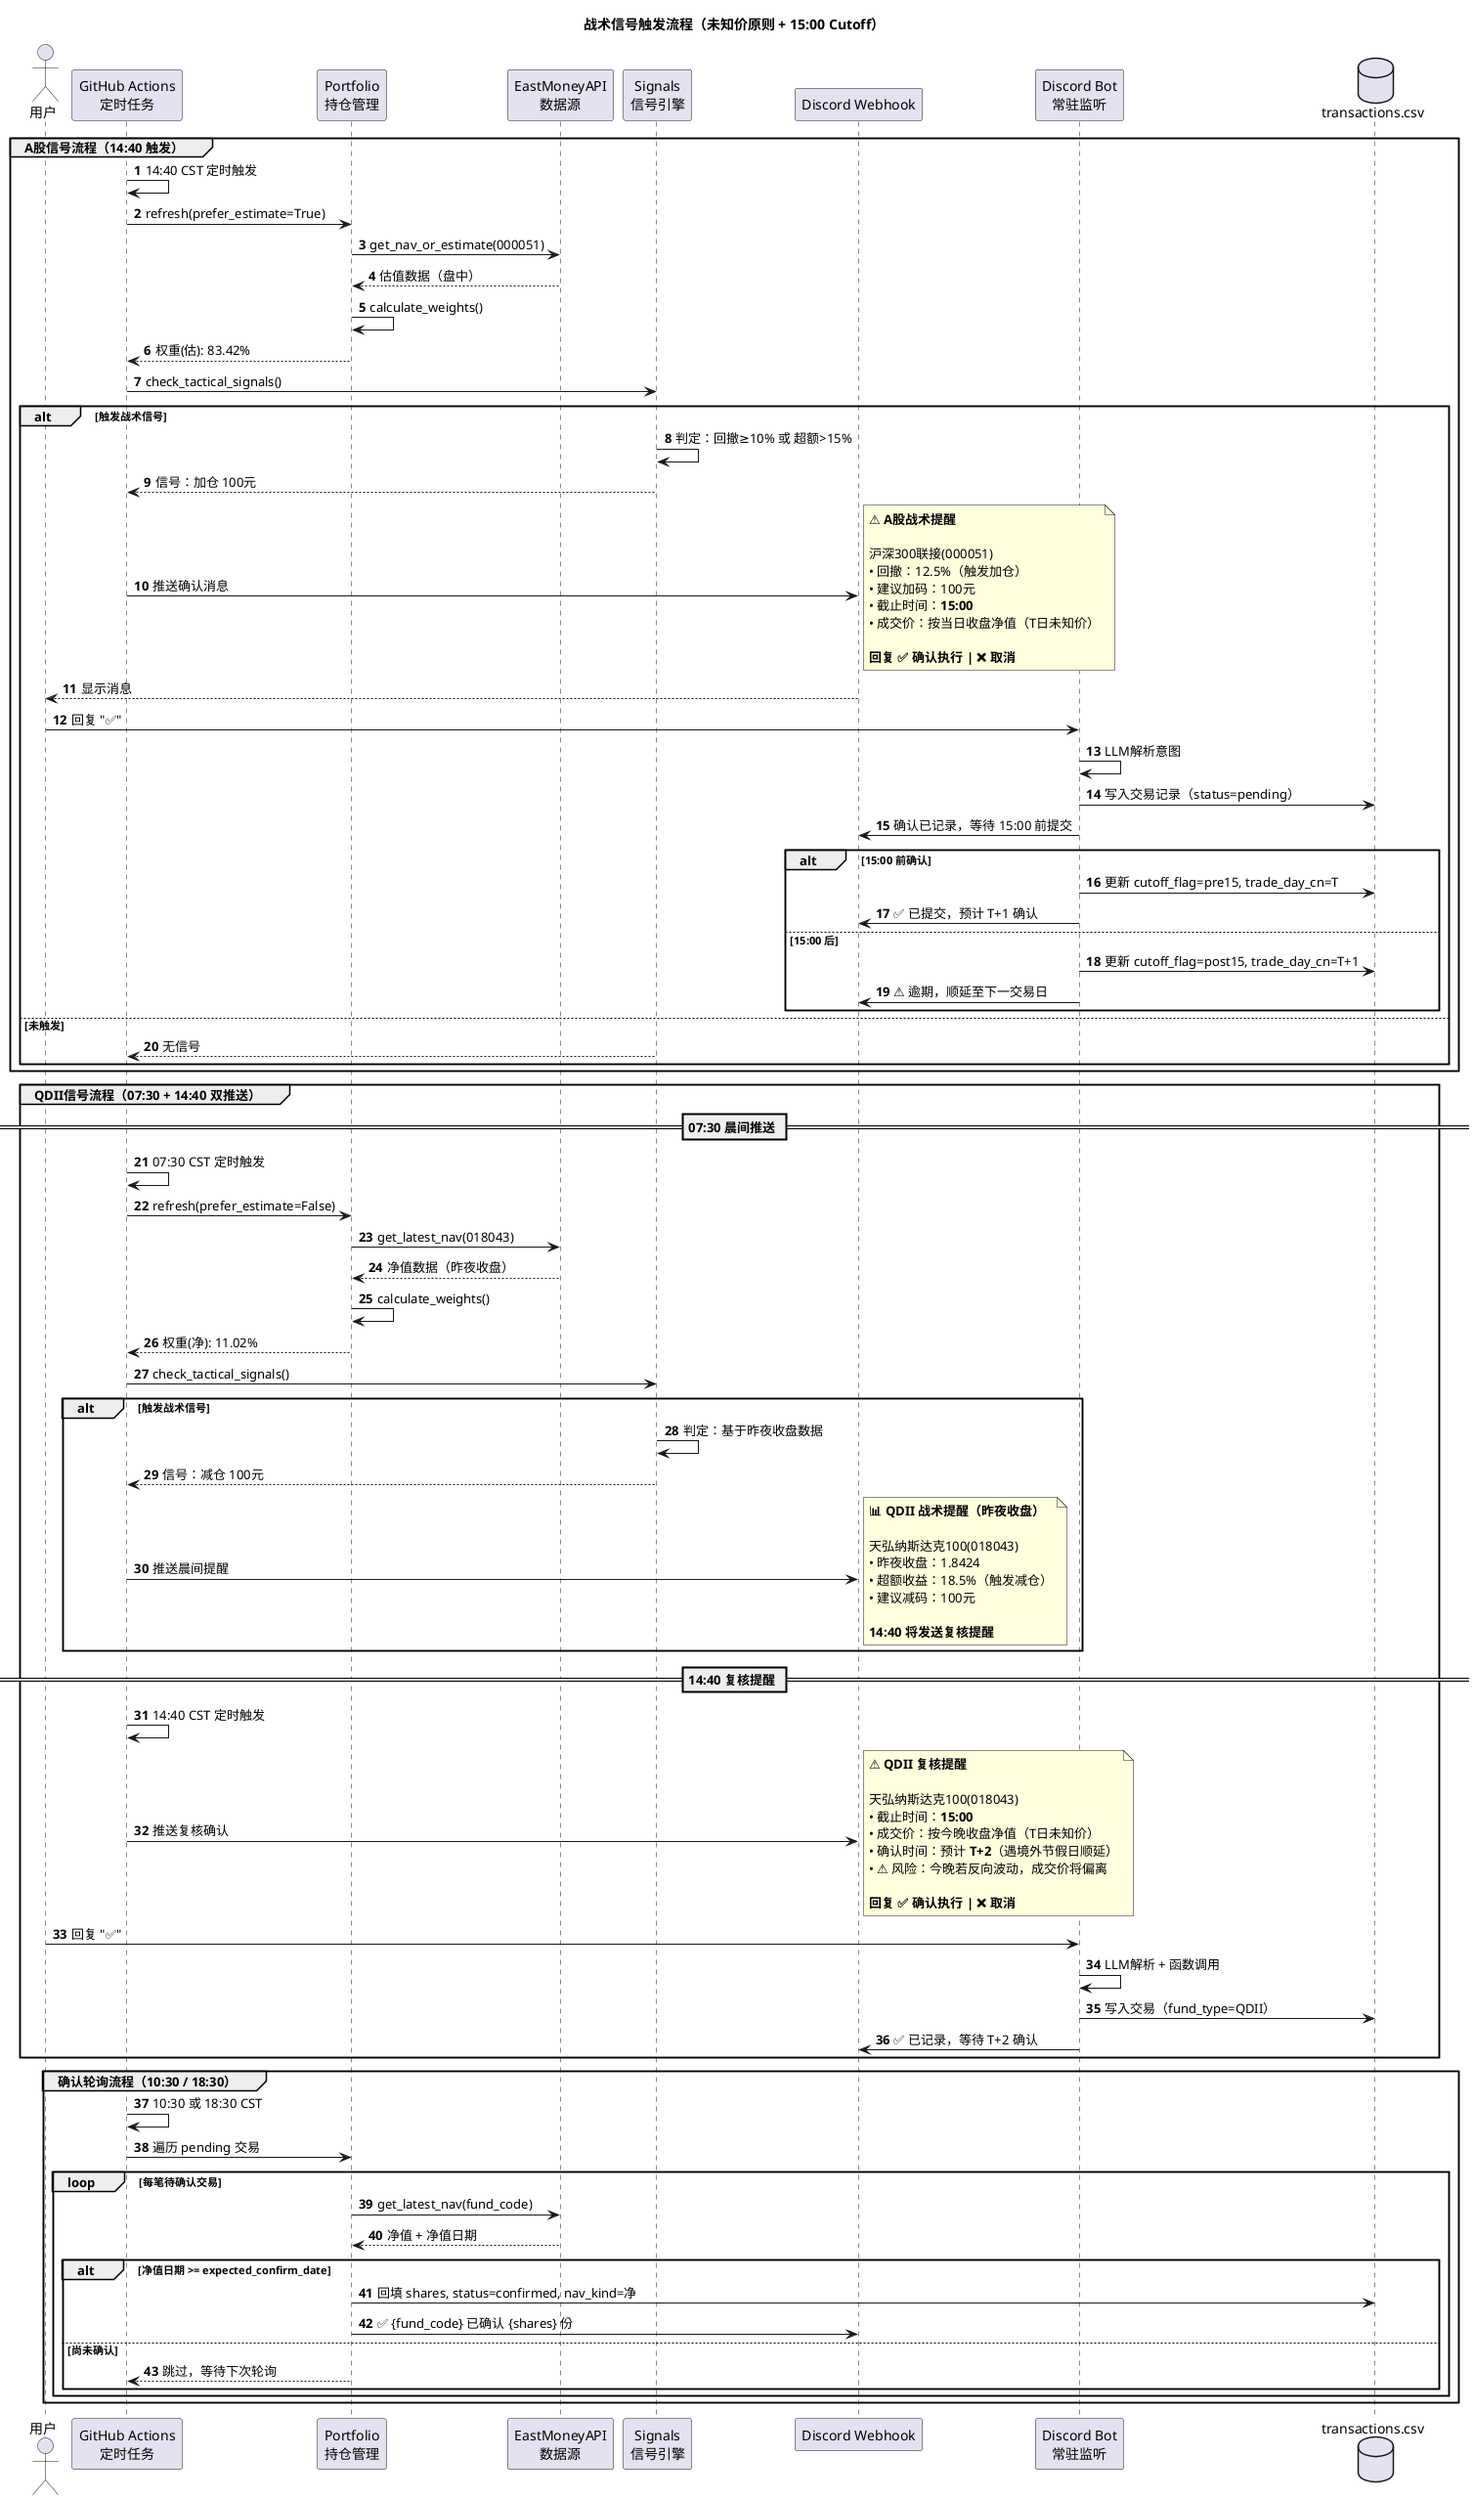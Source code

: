 @startuml 战术信号触发流程（未知价原则）
skinparam backgroundColor white
skinparam defaultFontName "PingFang SC,Microsoft YaHei,SimHei,Arial Unicode MS"

title 战术信号触发流程（未知价原则 + 15:00 Cutoff）

autonumber

' 参与者
actor "用户" as User
participant "GitHub Actions\n定时任务" as Actions
participant "Portfolio\n持仓管理" as Portfolio
participant "EastMoneyAPI\n数据源" as API
participant "Signals\n信号引擎" as Signals
participant "Discord Webhook" as Discord
participant "Discord Bot\n常驻监听" as Bot
database "transactions.csv" as DB

' ============================================================
' A股信号流程（当日盘中数据）
' ============================================================

group A股信号流程（14:40 触发）
  
  Actions -> Actions : 14:40 CST 定时触发
  Actions -> Portfolio : refresh(prefer_estimate=True)
  
  Portfolio -> API : get_nav_or_estimate(000051)
  API --> Portfolio : 估值数据（盘中）
  
  Portfolio -> Portfolio : calculate_weights()
  Portfolio --> Actions : 权重(估): 83.42%
  
  Actions -> Signals : check_tactical_signals()
  
  alt 触发战术信号
    Signals -> Signals : 判定：回撤≥10% 或 超额>15%
    Signals --> Actions : 信号：加仓 100元
    
    Actions -> Discord : 推送确认消息
    note right
      **⚠️ A股战术提醒**
      
      沪深300联接(000051)
      • 回撤：12.5%（触发加仓）
      • 建议加码：100元
      • 截止时间：**15:00**
      • 成交价：按当日收盘净值（T日未知价）
      
      **回复 ✅ 确认执行 | ❌ 取消**
    end note
    
    Discord --> User : 显示消息
    
    User -> Bot : 回复 "✅"
    Bot -> Bot : LLM解析意图
    Bot -> DB : 写入交易记录（status=pending）
    Bot -> Discord : 确认已记录，等待 15:00 前提交
    
    alt 15:00 前确认
      Bot -> DB : 更新 cutoff_flag=pre15, trade_day_cn=T
      Bot -> Discord : ✅ 已提交，预计 T+1 确认
    else 15:00 后
      Bot -> DB : 更新 cutoff_flag=post15, trade_day_cn=T+1
      Bot -> Discord : ⚠️ 逾期，顺延至下一交易日
    end
    
  else 未触发
    Signals --> Actions : 无信号
  end
  
end

' ============================================================
' QDII 信号流程（昨夜收盘数据）
' ============================================================

group QDII信号流程（07:30 + 14:40 双推送）
  
  == 07:30 晨间推送 ==
  
  Actions -> Actions : 07:30 CST 定时触发
  Actions -> Portfolio : refresh(prefer_estimate=False)
  
  Portfolio -> API : get_latest_nav(018043)
  API --> Portfolio : 净值数据（昨夜收盘）
  
  Portfolio -> Portfolio : calculate_weights()
  Portfolio --> Actions : 权重(净): 11.02%
  
  Actions -> Signals : check_tactical_signals()
  
  alt 触发战术信号
    Signals -> Signals : 判定：基于昨夜收盘数据
    Signals --> Actions : 信号：减仓 100元
    
    Actions -> Discord : 推送晨间提醒
    note right
      **📊 QDII 战术提醒（昨夜收盘）**
      
      天弘纳斯达克100(018043)
      • 昨夜收盘：1.8424
      • 超额收益：18.5%（触发减仓）
      • 建议减码：100元
      
      **14:40 将发送复核提醒**
    end note
    
  end
  
  == 14:40 复核提醒 ==
  
  Actions -> Actions : 14:40 CST 定时触发
  Actions -> Discord : 推送复核确认
  note right
    **⚠️ QDII 复核提醒**
    
    天弘纳斯达克100(018043)
    • 截止时间：**15:00**
    • 成交价：按今晚收盘净值（T日未知价）
    • 确认时间：预计 **T+2**（遇境外节假日顺延）
    • ⚠️ 风险：今晚若反向波动，成交价将偏离
    
    **回复 ✅ 确认执行 | ❌ 取消**
  end note
  
  User -> Bot : 回复 "✅"
  Bot -> Bot : LLM解析 + 函数调用
  Bot -> DB : 写入交易（fund_type=QDII）
  Bot -> Discord : ✅ 已记录，等待 T+2 确认
  
end

' ============================================================
' 确认轮询流程
' ============================================================

group 确认轮询流程（10:30 / 18:30）
  
  Actions -> Actions : 10:30 或 18:30 CST
  Actions -> Portfolio : 遍历 pending 交易
  
  loop 每笔待确认交易
    Portfolio -> API : get_latest_nav(fund_code)
    API --> Portfolio : 净值 + 净值日期
    
    alt 净值日期 >= expected_confirm_date
      Portfolio -> DB : 回填 shares, status=confirmed, nav_kind=净
      Portfolio -> Discord : ✅ {fund_code} 已确认 {shares} 份
    else 尚未确认
      Portfolio --> Actions : 跳过，等待下次轮询
    end
  end
  
end

@enduml

